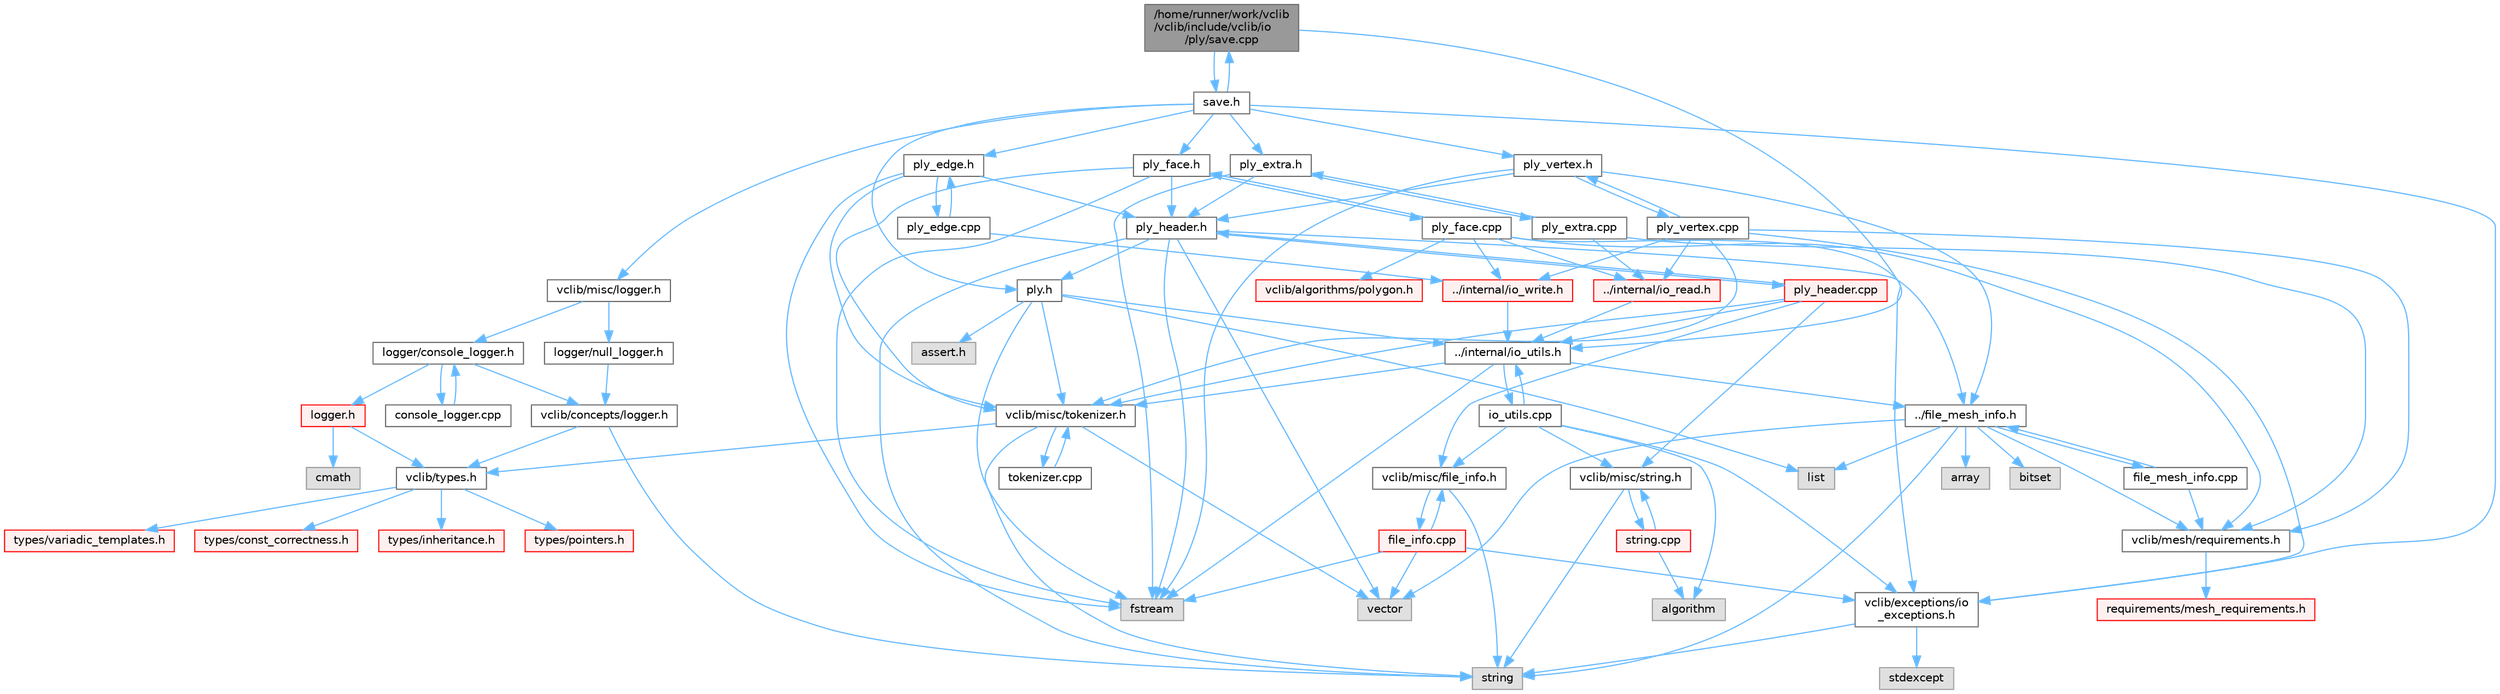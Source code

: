 digraph "/home/runner/work/vclib/vclib/include/vclib/io/ply/save.cpp"
{
 // LATEX_PDF_SIZE
  bgcolor="transparent";
  edge [fontname=Helvetica,fontsize=10,labelfontname=Helvetica,labelfontsize=10];
  node [fontname=Helvetica,fontsize=10,shape=box,height=0.2,width=0.4];
  Node1 [label="/home/runner/work/vclib\l/vclib/include/vclib/io\l/ply/save.cpp",height=0.2,width=0.4,color="gray40", fillcolor="grey60", style="filled", fontcolor="black",tooltip=" "];
  Node1 -> Node2 [color="steelblue1",style="solid"];
  Node2 [label="save.h",height=0.2,width=0.4,color="grey40", fillcolor="white", style="filled",URL="$ply_2save_8h.html",tooltip=" "];
  Node2 -> Node3 [color="steelblue1",style="solid"];
  Node3 [label="vclib/exceptions/io\l_exceptions.h",height=0.2,width=0.4,color="grey40", fillcolor="white", style="filled",URL="$io__exceptions_8h.html",tooltip=" "];
  Node3 -> Node4 [color="steelblue1",style="solid"];
  Node4 [label="stdexcept",height=0.2,width=0.4,color="grey60", fillcolor="#E0E0E0", style="filled",tooltip=" "];
  Node3 -> Node5 [color="steelblue1",style="solid"];
  Node5 [label="string",height=0.2,width=0.4,color="grey60", fillcolor="#E0E0E0", style="filled",tooltip=" "];
  Node2 -> Node6 [color="steelblue1",style="solid"];
  Node6 [label="vclib/misc/logger.h",height=0.2,width=0.4,color="grey40", fillcolor="white", style="filled",URL="$misc_2logger_8h.html",tooltip=" "];
  Node6 -> Node7 [color="steelblue1",style="solid"];
  Node7 [label="logger/console_logger.h",height=0.2,width=0.4,color="grey40", fillcolor="white", style="filled",URL="$console__logger_8h.html",tooltip=" "];
  Node7 -> Node8 [color="steelblue1",style="solid"];
  Node8 [label="logger.h",height=0.2,width=0.4,color="red", fillcolor="#FFF0F0", style="filled",URL="$misc_2logger_2logger_8h.html",tooltip=" "];
  Node8 -> Node9 [color="steelblue1",style="solid"];
  Node9 [label="cmath",height=0.2,width=0.4,color="grey60", fillcolor="#E0E0E0", style="filled",tooltip=" "];
  Node8 -> Node18 [color="steelblue1",style="solid"];
  Node18 [label="vclib/types.h",height=0.2,width=0.4,color="grey40", fillcolor="white", style="filled",URL="$types_8h.html",tooltip=" "];
  Node18 -> Node19 [color="steelblue1",style="solid"];
  Node19 [label="types/const_correctness.h",height=0.2,width=0.4,color="red", fillcolor="#FFF0F0", style="filled",URL="$types_2const__correctness_8h.html",tooltip=" "];
  Node18 -> Node21 [color="steelblue1",style="solid"];
  Node21 [label="types/inheritance.h",height=0.2,width=0.4,color="red", fillcolor="#FFF0F0", style="filled",URL="$inheritance_8h.html",tooltip=" "];
  Node18 -> Node22 [color="steelblue1",style="solid"];
  Node22 [label="types/pointers.h",height=0.2,width=0.4,color="red", fillcolor="#FFF0F0", style="filled",URL="$types_2pointers_8h.html",tooltip=" "];
  Node18 -> Node23 [color="steelblue1",style="solid"];
  Node23 [label="types/variadic_templates.h",height=0.2,width=0.4,color="red", fillcolor="#FFF0F0", style="filled",URL="$variadic__templates_8h.html",tooltip=" "];
  Node7 -> Node31 [color="steelblue1",style="solid"];
  Node31 [label="vclib/concepts/logger.h",height=0.2,width=0.4,color="grey40", fillcolor="white", style="filled",URL="$concepts_2logger_8h.html",tooltip=" "];
  Node31 -> Node5 [color="steelblue1",style="solid"];
  Node31 -> Node18 [color="steelblue1",style="solid"];
  Node7 -> Node32 [color="steelblue1",style="solid"];
  Node32 [label="console_logger.cpp",height=0.2,width=0.4,color="grey40", fillcolor="white", style="filled",URL="$console__logger_8cpp.html",tooltip=" "];
  Node32 -> Node7 [color="steelblue1",style="solid"];
  Node6 -> Node33 [color="steelblue1",style="solid"];
  Node33 [label="logger/null_logger.h",height=0.2,width=0.4,color="grey40", fillcolor="white", style="filled",URL="$null__logger_8h.html",tooltip=" "];
  Node33 -> Node31 [color="steelblue1",style="solid"];
  Node2 -> Node34 [color="steelblue1",style="solid"];
  Node34 [label="ply.h",height=0.2,width=0.4,color="grey40", fillcolor="white", style="filled",URL="$ply_8h.html",tooltip=" "];
  Node34 -> Node25 [color="steelblue1",style="solid"];
  Node25 [label="assert.h",height=0.2,width=0.4,color="grey60", fillcolor="#E0E0E0", style="filled",tooltip=" "];
  Node34 -> Node35 [color="steelblue1",style="solid"];
  Node35 [label="fstream",height=0.2,width=0.4,color="grey60", fillcolor="#E0E0E0", style="filled",tooltip=" "];
  Node34 -> Node36 [color="steelblue1",style="solid"];
  Node36 [label="list",height=0.2,width=0.4,color="grey60", fillcolor="#E0E0E0", style="filled",tooltip=" "];
  Node34 -> Node37 [color="steelblue1",style="solid"];
  Node37 [label="vclib/misc/tokenizer.h",height=0.2,width=0.4,color="grey40", fillcolor="white", style="filled",URL="$tokenizer_8h.html",tooltip=" "];
  Node37 -> Node5 [color="steelblue1",style="solid"];
  Node37 -> Node38 [color="steelblue1",style="solid"];
  Node38 [label="vector",height=0.2,width=0.4,color="grey60", fillcolor="#E0E0E0", style="filled",tooltip=" "];
  Node37 -> Node18 [color="steelblue1",style="solid"];
  Node37 -> Node39 [color="steelblue1",style="solid"];
  Node39 [label="tokenizer.cpp",height=0.2,width=0.4,color="grey40", fillcolor="white", style="filled",URL="$tokenizer_8cpp.html",tooltip=" "];
  Node39 -> Node37 [color="steelblue1",style="solid"];
  Node34 -> Node40 [color="steelblue1",style="solid"];
  Node40 [label="../internal/io_utils.h",height=0.2,width=0.4,color="grey40", fillcolor="white", style="filled",URL="$io__utils_8h.html",tooltip=" "];
  Node40 -> Node35 [color="steelblue1",style="solid"];
  Node40 -> Node41 [color="steelblue1",style="solid"];
  Node41 [label="../file_mesh_info.h",height=0.2,width=0.4,color="grey40", fillcolor="white", style="filled",URL="$file__mesh__info_8h.html",tooltip=" "];
  Node41 -> Node42 [color="steelblue1",style="solid"];
  Node42 [label="array",height=0.2,width=0.4,color="grey60", fillcolor="#E0E0E0", style="filled",tooltip=" "];
  Node41 -> Node36 [color="steelblue1",style="solid"];
  Node41 -> Node5 [color="steelblue1",style="solid"];
  Node41 -> Node38 [color="steelblue1",style="solid"];
  Node41 -> Node43 [color="steelblue1",style="solid"];
  Node43 [label="bitset",height=0.2,width=0.4,color="grey60", fillcolor="#E0E0E0", style="filled",tooltip=" "];
  Node41 -> Node44 [color="steelblue1",style="solid"];
  Node44 [label="vclib/mesh/requirements.h",height=0.2,width=0.4,color="grey40", fillcolor="white", style="filled",URL="$requirements_8h.html",tooltip=" "];
  Node44 -> Node45 [color="steelblue1",style="solid"];
  Node45 [label="requirements/mesh_requirements.h",height=0.2,width=0.4,color="red", fillcolor="#FFF0F0", style="filled",URL="$mesh__requirements_8h.html",tooltip=" "];
  Node41 -> Node200 [color="steelblue1",style="solid"];
  Node200 [label="file_mesh_info.cpp",height=0.2,width=0.4,color="grey40", fillcolor="white", style="filled",URL="$file__mesh__info_8cpp.html",tooltip=" "];
  Node200 -> Node41 [color="steelblue1",style="solid"];
  Node200 -> Node44 [color="steelblue1",style="solid"];
  Node40 -> Node37 [color="steelblue1",style="solid"];
  Node40 -> Node201 [color="steelblue1",style="solid"];
  Node201 [label="io_utils.cpp",height=0.2,width=0.4,color="grey40", fillcolor="white", style="filled",URL="$io__utils_8cpp.html",tooltip=" "];
  Node201 -> Node40 [color="steelblue1",style="solid"];
  Node201 -> Node114 [color="steelblue1",style="solid"];
  Node114 [label="algorithm",height=0.2,width=0.4,color="grey60", fillcolor="#E0E0E0", style="filled",tooltip=" "];
  Node201 -> Node3 [color="steelblue1",style="solid"];
  Node201 -> Node202 [color="steelblue1",style="solid"];
  Node202 [label="vclib/misc/file_info.h",height=0.2,width=0.4,color="grey40", fillcolor="white", style="filled",URL="$file__info_8h.html",tooltip=" "];
  Node202 -> Node5 [color="steelblue1",style="solid"];
  Node202 -> Node203 [color="steelblue1",style="solid"];
  Node203 [label="file_info.cpp",height=0.2,width=0.4,color="red", fillcolor="#FFF0F0", style="filled",URL="$file__info_8cpp.html",tooltip=" "];
  Node203 -> Node202 [color="steelblue1",style="solid"];
  Node203 -> Node35 [color="steelblue1",style="solid"];
  Node203 -> Node38 [color="steelblue1",style="solid"];
  Node203 -> Node3 [color="steelblue1",style="solid"];
  Node201 -> Node205 [color="steelblue1",style="solid"];
  Node205 [label="vclib/misc/string.h",height=0.2,width=0.4,color="grey40", fillcolor="white", style="filled",URL="$string_8h.html",tooltip=" "];
  Node205 -> Node5 [color="steelblue1",style="solid"];
  Node205 -> Node206 [color="steelblue1",style="solid"];
  Node206 [label="string.cpp",height=0.2,width=0.4,color="red", fillcolor="#FFF0F0", style="filled",URL="$string_8cpp.html",tooltip=" "];
  Node206 -> Node205 [color="steelblue1",style="solid"];
  Node206 -> Node114 [color="steelblue1",style="solid"];
  Node2 -> Node208 [color="steelblue1",style="solid"];
  Node208 [label="ply_edge.h",height=0.2,width=0.4,color="grey40", fillcolor="white", style="filled",URL="$ply__edge_8h.html",tooltip=" "];
  Node208 -> Node35 [color="steelblue1",style="solid"];
  Node208 -> Node37 [color="steelblue1",style="solid"];
  Node208 -> Node209 [color="steelblue1",style="solid"];
  Node209 [label="ply_header.h",height=0.2,width=0.4,color="grey40", fillcolor="white", style="filled",URL="$ply__header_8h.html",tooltip=" "];
  Node209 -> Node38 [color="steelblue1",style="solid"];
  Node209 -> Node5 [color="steelblue1",style="solid"];
  Node209 -> Node35 [color="steelblue1",style="solid"];
  Node209 -> Node41 [color="steelblue1",style="solid"];
  Node209 -> Node34 [color="steelblue1",style="solid"];
  Node209 -> Node210 [color="steelblue1",style="solid"];
  Node210 [label="ply_header.cpp",height=0.2,width=0.4,color="red", fillcolor="#FFF0F0", style="filled",URL="$ply__header_8cpp.html",tooltip=" "];
  Node210 -> Node209 [color="steelblue1",style="solid"];
  Node210 -> Node202 [color="steelblue1",style="solid"];
  Node210 -> Node205 [color="steelblue1",style="solid"];
  Node210 -> Node37 [color="steelblue1",style="solid"];
  Node210 -> Node40 [color="steelblue1",style="solid"];
  Node208 -> Node212 [color="steelblue1",style="solid"];
  Node212 [label="ply_edge.cpp",height=0.2,width=0.4,color="grey40", fillcolor="white", style="filled",URL="$ply__edge_8cpp.html",tooltip=" "];
  Node212 -> Node208 [color="steelblue1",style="solid"];
  Node212 -> Node213 [color="steelblue1",style="solid"];
  Node213 [label="../internal/io_write.h",height=0.2,width=0.4,color="red", fillcolor="#FFF0F0", style="filled",URL="$io__write_8h.html",tooltip=" "];
  Node213 -> Node40 [color="steelblue1",style="solid"];
  Node2 -> Node215 [color="steelblue1",style="solid"];
  Node215 [label="ply_extra.h",height=0.2,width=0.4,color="grey40", fillcolor="white", style="filled",URL="$ply__extra_8h.html",tooltip=" "];
  Node215 -> Node209 [color="steelblue1",style="solid"];
  Node215 -> Node35 [color="steelblue1",style="solid"];
  Node215 -> Node216 [color="steelblue1",style="solid"];
  Node216 [label="ply_extra.cpp",height=0.2,width=0.4,color="grey40", fillcolor="white", style="filled",URL="$ply__extra_8cpp.html",tooltip=" "];
  Node216 -> Node215 [color="steelblue1",style="solid"];
  Node216 -> Node217 [color="steelblue1",style="solid"];
  Node217 [label="../internal/io_read.h",height=0.2,width=0.4,color="red", fillcolor="#FFF0F0", style="filled",URL="$io__read_8h.html",tooltip=" "];
  Node217 -> Node40 [color="steelblue1",style="solid"];
  Node216 -> Node44 [color="steelblue1",style="solid"];
  Node2 -> Node219 [color="steelblue1",style="solid"];
  Node219 [label="ply_face.h",height=0.2,width=0.4,color="grey40", fillcolor="white", style="filled",URL="$ply__face_8h.html",tooltip=" "];
  Node219 -> Node35 [color="steelblue1",style="solid"];
  Node219 -> Node37 [color="steelblue1",style="solid"];
  Node219 -> Node209 [color="steelblue1",style="solid"];
  Node219 -> Node220 [color="steelblue1",style="solid"];
  Node220 [label="ply_face.cpp",height=0.2,width=0.4,color="grey40", fillcolor="white", style="filled",URL="$ply__face_8cpp.html",tooltip=" "];
  Node220 -> Node219 [color="steelblue1",style="solid"];
  Node220 -> Node221 [color="steelblue1",style="solid"];
  Node221 [label="vclib/algorithms/polygon.h",height=0.2,width=0.4,color="red", fillcolor="#FFF0F0", style="filled",URL="$algorithms_2polygon_8h.html",tooltip=" "];
  Node220 -> Node3 [color="steelblue1",style="solid"];
  Node220 -> Node44 [color="steelblue1",style="solid"];
  Node220 -> Node217 [color="steelblue1",style="solid"];
  Node220 -> Node213 [color="steelblue1",style="solid"];
  Node2 -> Node267 [color="steelblue1",style="solid"];
  Node267 [label="ply_vertex.h",height=0.2,width=0.4,color="grey40", fillcolor="white", style="filled",URL="$ply__vertex_8h.html",tooltip=" "];
  Node267 -> Node41 [color="steelblue1",style="solid"];
  Node267 -> Node209 [color="steelblue1",style="solid"];
  Node267 -> Node35 [color="steelblue1",style="solid"];
  Node267 -> Node268 [color="steelblue1",style="solid"];
  Node268 [label="ply_vertex.cpp",height=0.2,width=0.4,color="grey40", fillcolor="white", style="filled",URL="$ply__vertex_8cpp.html",tooltip=" "];
  Node268 -> Node267 [color="steelblue1",style="solid"];
  Node268 -> Node37 [color="steelblue1",style="solid"];
  Node268 -> Node44 [color="steelblue1",style="solid"];
  Node268 -> Node3 [color="steelblue1",style="solid"];
  Node268 -> Node217 [color="steelblue1",style="solid"];
  Node268 -> Node213 [color="steelblue1",style="solid"];
  Node2 -> Node1 [color="steelblue1",style="solid"];
  Node1 -> Node40 [color="steelblue1",style="solid"];
}
